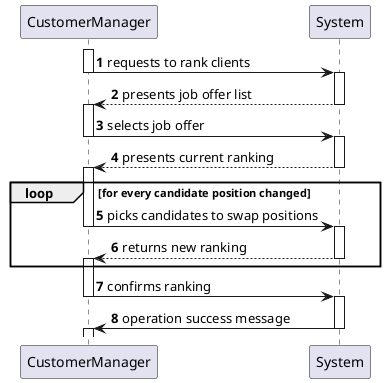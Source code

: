 @startuml
'https://plantuml.com/sequence-diagram

autonumber

participant CustomerManager as cm
participant System as sys

activate cm
cm -> sys : requests to rank clients
deactivate cm
activate sys
sys --> cm : presents job offer list
deactivate sys
activate cm
cm -> sys : selects job offer
deactivate cm
activate sys
sys --> cm : presents current ranking
deactivate sys
activate cm
loop for every candidate position changed

cm -> sys : picks candidates to swap positions
deactivate cm
activate sys
sys --> cm : returns new ranking
deactivate sys
activate cm

end

cm -> sys : confirms ranking
deactivate cm
activate sys
sys -> cm  : operation success message
deactivate sys
activate cm


@enduml